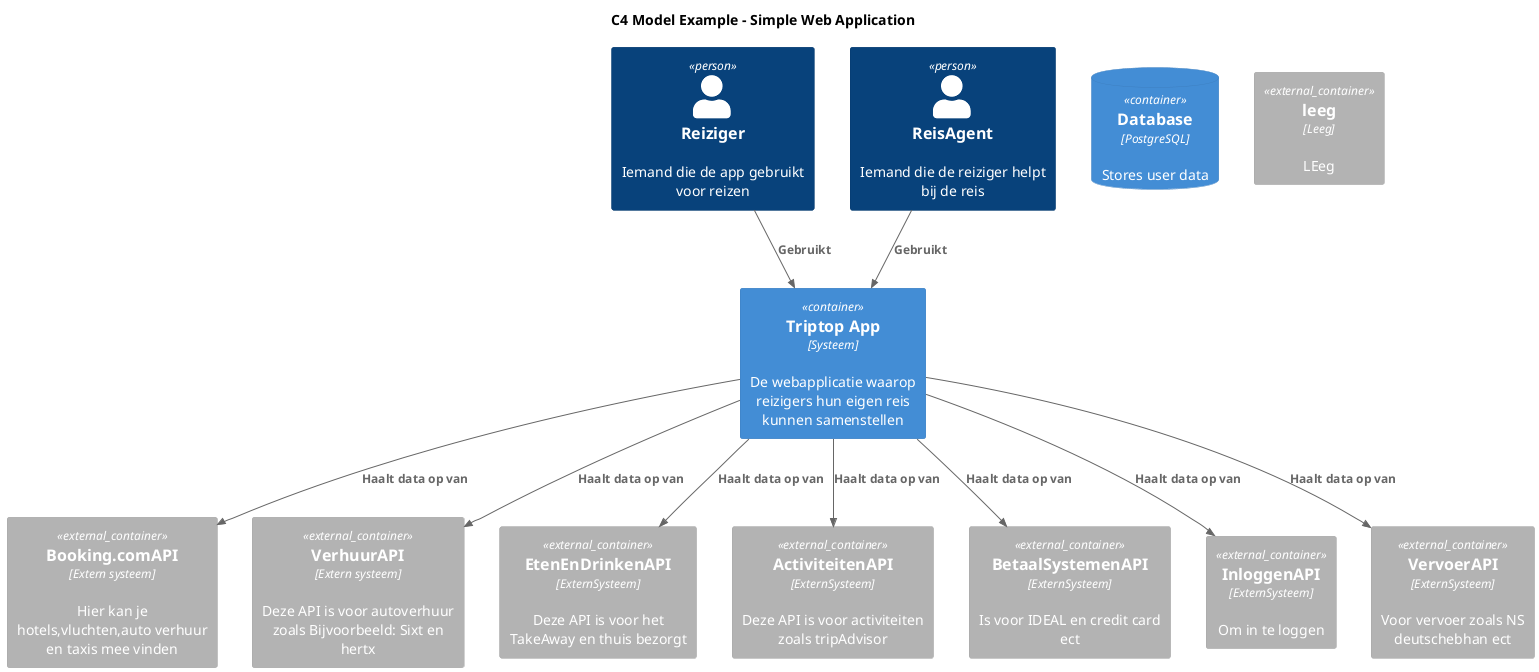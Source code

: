 @startuml
!include <C4/C4_Container>

title C4 Model Example - Simple Web Application

Person(Reiziger, "Reiziger", "Iemand die de app gebruikt voor reizen")
Person(ReisAgent, "ReisAgent", "Iemand die de reiziger helpt bij de reis")


Container(system, "Triptop App", "Systeem", "De webapplicatie waarop reizigers hun eigen reis kunnen samenstellen")
ContainerDb(db, "Database", "PostgreSQL", "Stores user data")
Container_Ext(Booking.comAPI, Booking.comAPI, "Extern systeem","Hier kan je hotels,vluchten,auto verhuur en taxis mee vinden")
Container_Ext(VerhuurAPI, "VerhuurAPI", "Extern systeem","Deze API is voor autoverhuur zoals Bijvoorbeeld: Sixt en hertx")
Container_Ext(EtenEnDrinkenAPI, "EtenEnDrinkenAPI", "ExternSysteem","Deze API is voor het TakeAway en thuis bezorgt")
Container_Ext(ActiviteitenAPI, "ActiviteitenAPI", "ExternSysteem","Deze API is voor activiteiten zoals tripAdvisor")
Container_Ext(BetaalSystemenAPI, "BetaalSystemenAPI", "ExternSysteem","Is voor IDEAL en credit card ect")
Container_Ext(InloggenAPI, "InloggenAPI", "ExternSysteem","Om in te loggen")
Container_Ext(VervoerAPI, "VervoerAPI", "ExternSysteem","Voor vervoer zoals NS deutschebhan ect")

Container_Ext(Leeg, "leeg", "Leeg","LEeg")

Rel(Reiziger,system, "Gebruikt")
Rel("ReisAgent",system, "Gebruikt")
Rel(system,Booking.comAPI,"Haalt data op van")
Rel(system,"VerhuurAPI","Haalt data op van" )
Rel(system,"EtenEnDrinkenAPI","Haalt data op van" )
Rel(system,"ActiviteitenAPI","Haalt data op van" )
Rel(system,"BetaalSystemenAPI","Haalt data op van" )
Rel(system,"InloggenAPI","Haalt data op van" )
Rel(system,"VervoerAPI","Haalt data op van" )



@enduml
